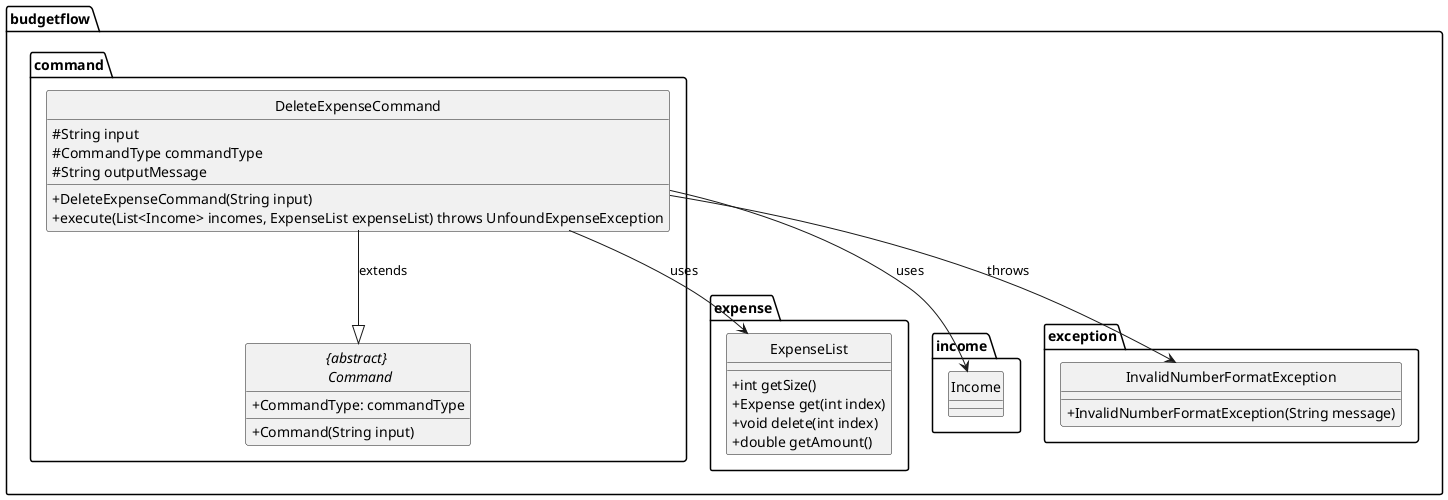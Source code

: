 @startuml

hide circle
skinparam classAttributeIconSize 0

package budgetflow.command {
    class DeleteExpenseCommand {
        # String input
        # CommandType commandType
        # String outputMessage
        + DeleteExpenseCommand(String input)
        + execute(List<Income> incomes, ExpenseList expenseList) throws UnfoundExpenseException
    }
    abstract class "{abstract} \n Command" {
        + CommandType: commandType
        + Command(String input)
    }
}

package budgetflow.expense {
    class ExpenseList {
        + int getSize()
        + Expense get(int index)
        + void delete(int index)
        + double getAmount()
    }
}

class budgetflow.income.Income {

}


class budgetflow.exception.InvalidNumberFormatException {
    + InvalidNumberFormatException(String message)
}


DeleteExpenseCommand --|> "{abstract} \n Command" : extends
DeleteExpenseCommand --> ExpenseList : uses
DeleteExpenseCommand --> Income : uses
DeleteExpenseCommand --> InvalidNumberFormatException : throws
@enduml
